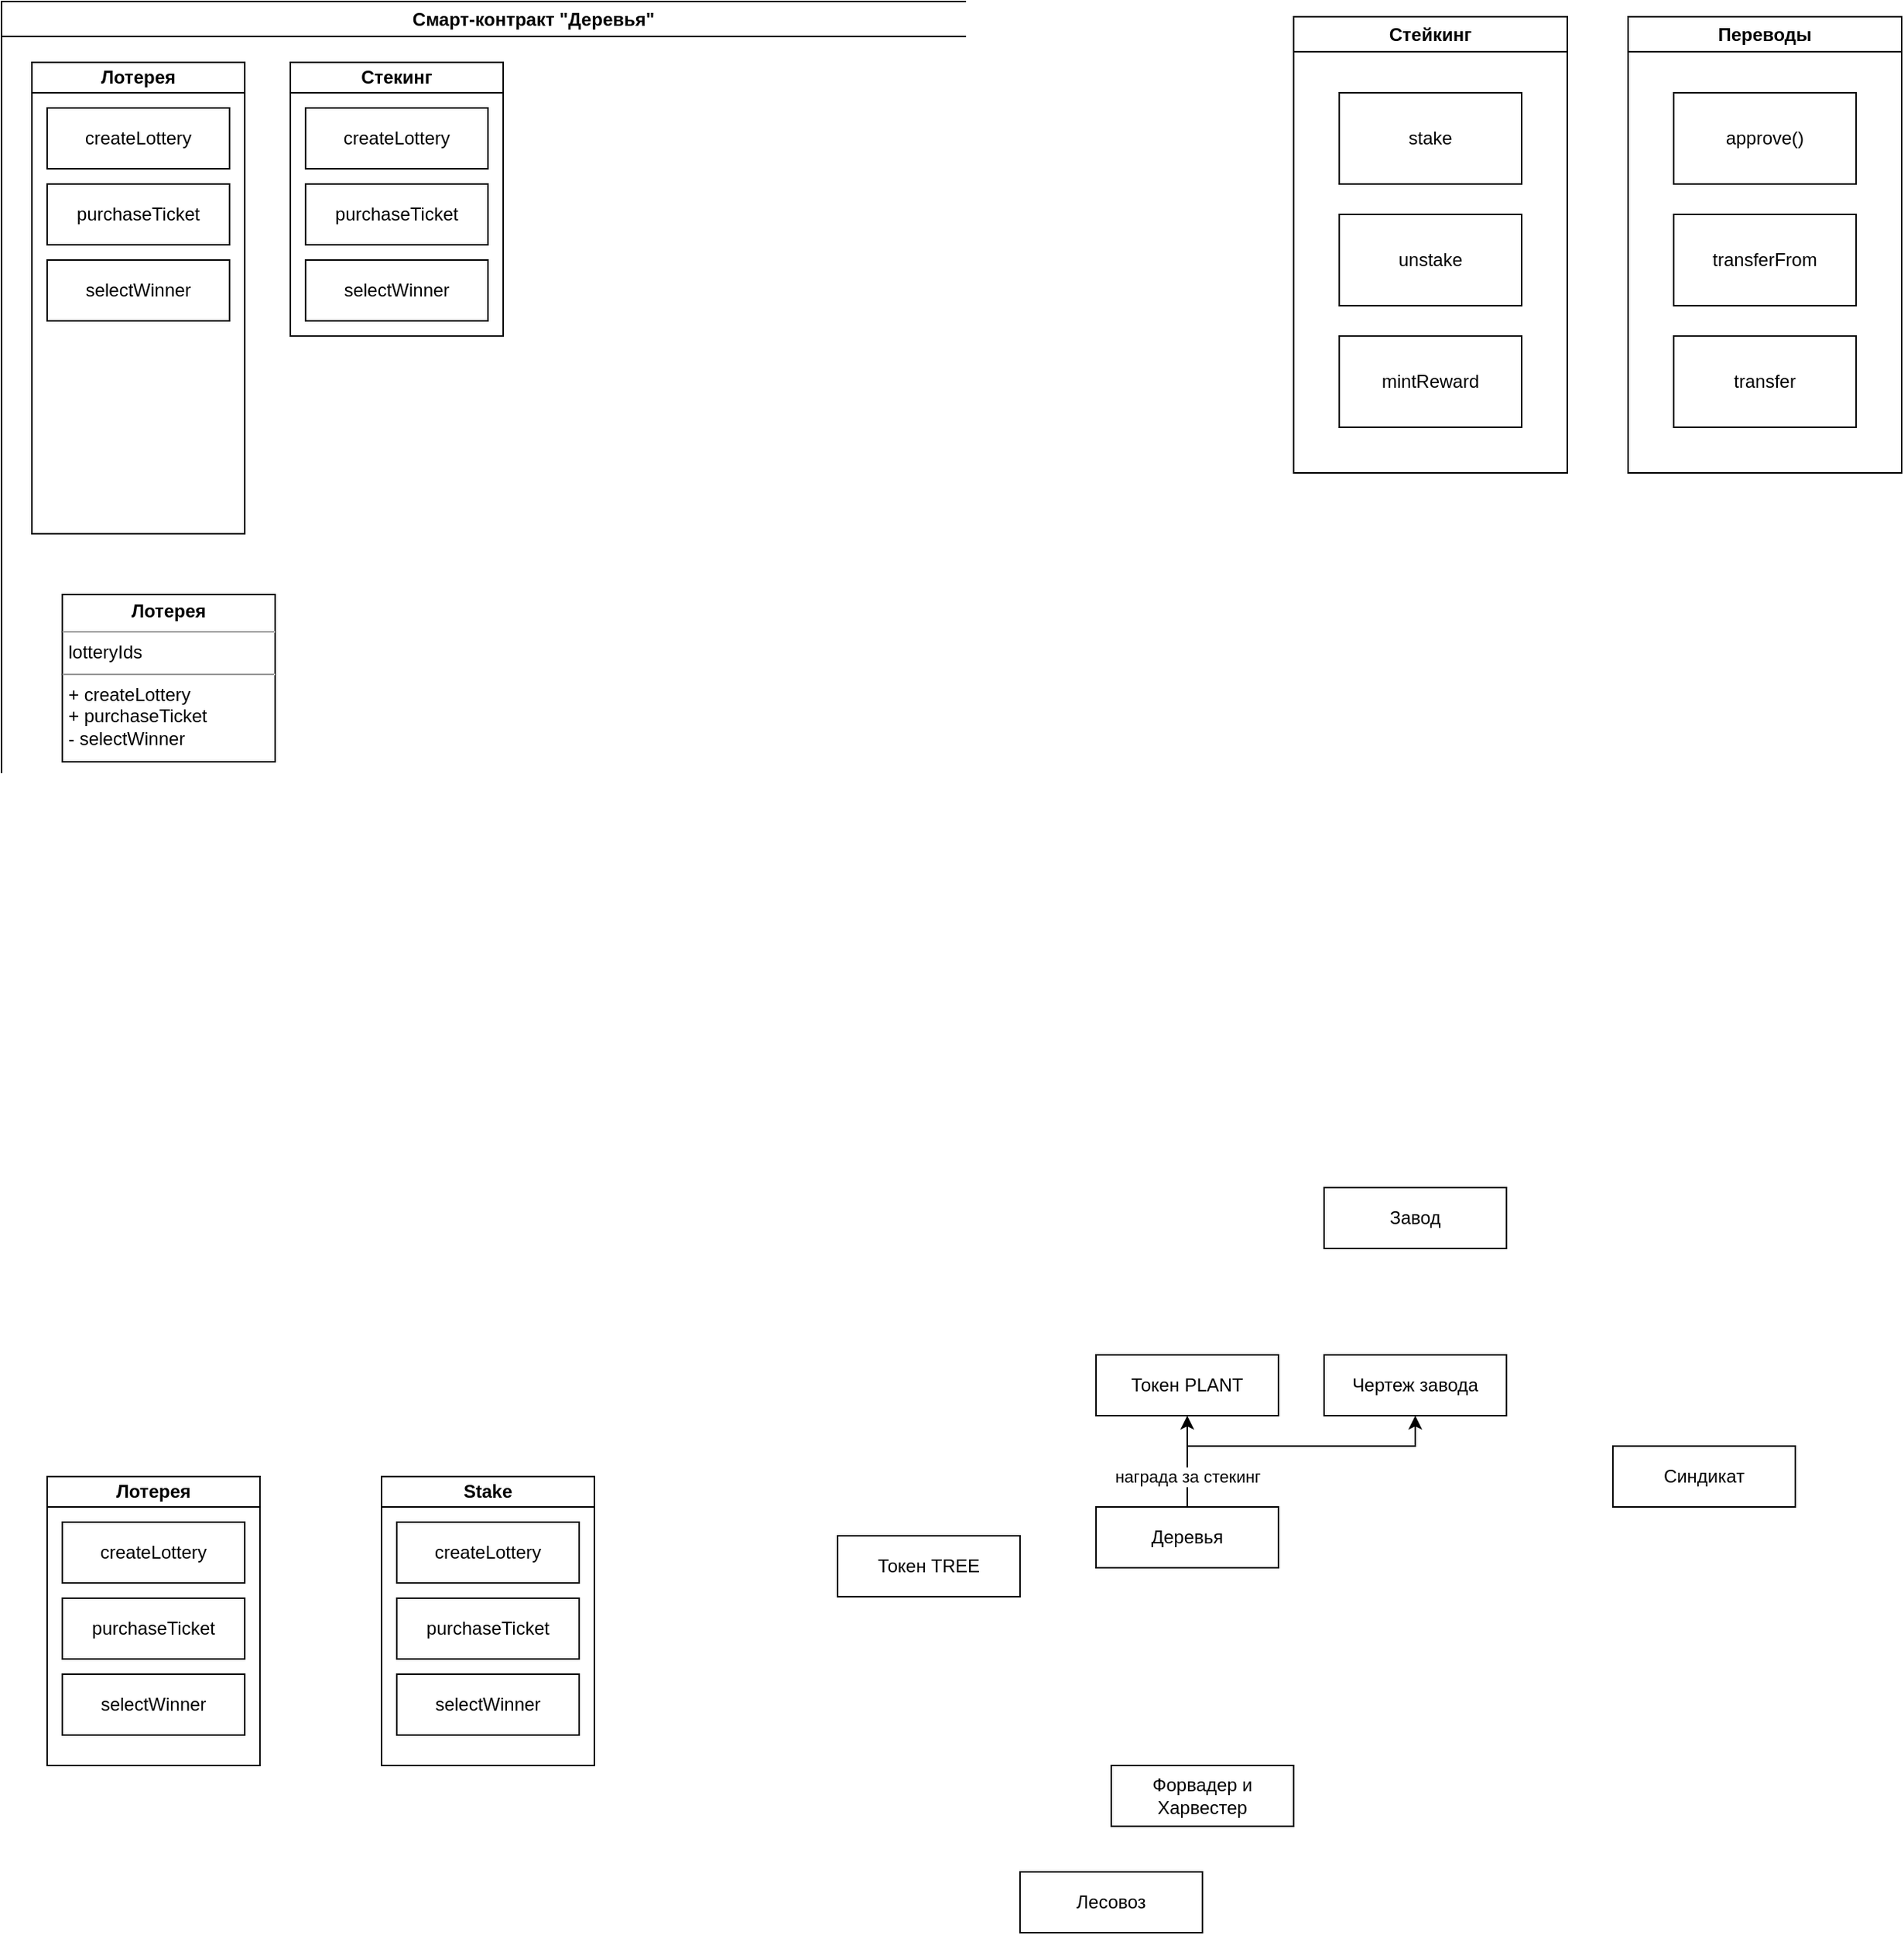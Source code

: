 <mxfile version="20.8.23" type="github">
  <diagram name="Страница 1" id="BOJsoSEfQLmtbxHjsDLz">
    <mxGraphModel dx="869" dy="456" grid="1" gridSize="10" guides="1" tooltips="1" connect="1" arrows="1" fold="1" page="1" pageScale="1" pageWidth="1169" pageHeight="827" math="0" shadow="0">
      <root>
        <mxCell id="0" />
        <mxCell id="1" parent="0" />
        <mxCell id="nKu6EM1XER9Ci5rSMsAZ-1" value="Смарт-контракт &quot;Деревья&quot;" style="swimlane;whiteSpace=wrap;html=1;" vertex="1" parent="1">
          <mxGeometry x="210" y="200" width="700" height="730" as="geometry" />
        </mxCell>
        <mxCell id="nKu6EM1XER9Ci5rSMsAZ-3" value="Лотерея" style="swimlane;whiteSpace=wrap;html=1;startSize=20;" vertex="1" parent="nKu6EM1XER9Ci5rSMsAZ-1">
          <mxGeometry x="20" y="40" width="140" height="310" as="geometry" />
        </mxCell>
        <mxCell id="nKu6EM1XER9Ci5rSMsAZ-4" value="createLottery" style="rounded=0;whiteSpace=wrap;html=1;" vertex="1" parent="nKu6EM1XER9Ci5rSMsAZ-3">
          <mxGeometry x="10" y="30" width="120" height="40" as="geometry" />
        </mxCell>
        <mxCell id="nKu6EM1XER9Ci5rSMsAZ-5" value="purchaseTicket" style="rounded=0;whiteSpace=wrap;html=1;" vertex="1" parent="nKu6EM1XER9Ci5rSMsAZ-3">
          <mxGeometry x="10" y="80" width="120" height="40" as="geometry" />
        </mxCell>
        <mxCell id="nKu6EM1XER9Ci5rSMsAZ-6" value="selectWinner" style="rounded=0;whiteSpace=wrap;html=1;" vertex="1" parent="nKu6EM1XER9Ci5rSMsAZ-3">
          <mxGeometry x="10" y="130" width="120" height="40" as="geometry" />
        </mxCell>
        <mxCell id="nKu6EM1XER9Ci5rSMsAZ-15" value="Стекинг" style="swimlane;whiteSpace=wrap;html=1;startSize=20;" vertex="1" parent="nKu6EM1XER9Ci5rSMsAZ-1">
          <mxGeometry x="190" y="40" width="140" height="180" as="geometry" />
        </mxCell>
        <mxCell id="nKu6EM1XER9Ci5rSMsAZ-16" value="createLottery" style="rounded=0;whiteSpace=wrap;html=1;" vertex="1" parent="nKu6EM1XER9Ci5rSMsAZ-15">
          <mxGeometry x="10" y="30" width="120" height="40" as="geometry" />
        </mxCell>
        <mxCell id="nKu6EM1XER9Ci5rSMsAZ-17" value="purchaseTicket" style="rounded=0;whiteSpace=wrap;html=1;" vertex="1" parent="nKu6EM1XER9Ci5rSMsAZ-15">
          <mxGeometry x="10" y="80" width="120" height="40" as="geometry" />
        </mxCell>
        <mxCell id="nKu6EM1XER9Ci5rSMsAZ-18" value="selectWinner" style="rounded=0;whiteSpace=wrap;html=1;" vertex="1" parent="nKu6EM1XER9Ci5rSMsAZ-15">
          <mxGeometry x="10" y="130" width="120" height="40" as="geometry" />
        </mxCell>
        <mxCell id="nKu6EM1XER9Ci5rSMsAZ-38" value="&lt;p style=&quot;margin:0px;margin-top:4px;text-align:center;&quot;&gt;&lt;b&gt;Лотерея&lt;/b&gt;&lt;/p&gt;&lt;hr size=&quot;1&quot;&gt;&lt;p style=&quot;margin:0px;margin-left:4px;&quot;&gt;lotteryIds&lt;/p&gt;&lt;hr size=&quot;1&quot;&gt;&lt;p style=&quot;margin:0px;margin-left:4px;&quot;&gt;+ createLottery&lt;/p&gt;&lt;p style=&quot;margin:0px;margin-left:4px;&quot;&gt;+ purchaseTicket&lt;br&gt;&lt;/p&gt;&lt;p style=&quot;margin:0px;margin-left:4px;&quot;&gt;- selectWinner&lt;br&gt;&lt;/p&gt;" style="verticalAlign=top;align=left;overflow=fill;fontSize=12;fontFamily=Helvetica;html=1;" vertex="1" parent="nKu6EM1XER9Ci5rSMsAZ-1">
          <mxGeometry x="40" y="390" width="140" height="110" as="geometry" />
        </mxCell>
        <mxCell id="nKu6EM1XER9Ci5rSMsAZ-7" value="Стейкинг" style="swimlane;whiteSpace=wrap;html=1;" vertex="1" parent="1">
          <mxGeometry x="1060" y="210" width="180" height="300" as="geometry" />
        </mxCell>
        <mxCell id="nKu6EM1XER9Ci5rSMsAZ-8" value="stake" style="rounded=0;whiteSpace=wrap;html=1;" vertex="1" parent="nKu6EM1XER9Ci5rSMsAZ-7">
          <mxGeometry x="30" y="50" width="120" height="60" as="geometry" />
        </mxCell>
        <mxCell id="nKu6EM1XER9Ci5rSMsAZ-9" value="unstake" style="rounded=0;whiteSpace=wrap;html=1;" vertex="1" parent="nKu6EM1XER9Ci5rSMsAZ-7">
          <mxGeometry x="30" y="130" width="120" height="60" as="geometry" />
        </mxCell>
        <mxCell id="nKu6EM1XER9Ci5rSMsAZ-10" value="mintReward" style="rounded=0;whiteSpace=wrap;html=1;" vertex="1" parent="nKu6EM1XER9Ci5rSMsAZ-7">
          <mxGeometry x="30" y="210" width="120" height="60" as="geometry" />
        </mxCell>
        <mxCell id="nKu6EM1XER9Ci5rSMsAZ-11" value="Переводы" style="swimlane;whiteSpace=wrap;html=1;" vertex="1" parent="1">
          <mxGeometry x="1280" y="210" width="180" height="300" as="geometry" />
        </mxCell>
        <mxCell id="nKu6EM1XER9Ci5rSMsAZ-12" value="approve()" style="rounded=0;whiteSpace=wrap;html=1;" vertex="1" parent="nKu6EM1XER9Ci5rSMsAZ-11">
          <mxGeometry x="30" y="50" width="120" height="60" as="geometry" />
        </mxCell>
        <mxCell id="nKu6EM1XER9Ci5rSMsAZ-13" value="transferFrom" style="rounded=0;whiteSpace=wrap;html=1;" vertex="1" parent="nKu6EM1XER9Ci5rSMsAZ-11">
          <mxGeometry x="30" y="130" width="120" height="60" as="geometry" />
        </mxCell>
        <mxCell id="nKu6EM1XER9Ci5rSMsAZ-14" value="transfer" style="rounded=0;whiteSpace=wrap;html=1;" vertex="1" parent="nKu6EM1XER9Ci5rSMsAZ-11">
          <mxGeometry x="30" y="210" width="120" height="60" as="geometry" />
        </mxCell>
        <mxCell id="nKu6EM1XER9Ci5rSMsAZ-56" style="edgeStyle=orthogonalEdgeStyle;rounded=0;orthogonalLoop=1;jettySize=auto;html=1;exitX=0.5;exitY=0;exitDx=0;exitDy=0;" edge="1" parent="1" source="nKu6EM1XER9Ci5rSMsAZ-39" target="nKu6EM1XER9Ci5rSMsAZ-54">
          <mxGeometry relative="1" as="geometry">
            <Array as="points">
              <mxPoint x="990" y="1150" />
              <mxPoint x="1140" y="1150" />
            </Array>
          </mxGeometry>
        </mxCell>
        <mxCell id="nKu6EM1XER9Ci5rSMsAZ-58" style="edgeStyle=orthogonalEdgeStyle;rounded=0;orthogonalLoop=1;jettySize=auto;html=1;" edge="1" parent="1" source="nKu6EM1XER9Ci5rSMsAZ-39" target="nKu6EM1XER9Ci5rSMsAZ-49">
          <mxGeometry relative="1" as="geometry" />
        </mxCell>
        <mxCell id="nKu6EM1XER9Ci5rSMsAZ-60" value="награда за стекинг" style="edgeLabel;html=1;align=center;verticalAlign=middle;resizable=0;points=[];" vertex="1" connectable="0" parent="nKu6EM1XER9Ci5rSMsAZ-58">
          <mxGeometry x="-0.15" relative="1" as="geometry">
            <mxPoint y="5" as="offset" />
          </mxGeometry>
        </mxCell>
        <mxCell id="nKu6EM1XER9Ci5rSMsAZ-39" value="Деревья" style="rounded=0;whiteSpace=wrap;html=1;" vertex="1" parent="1">
          <mxGeometry x="930" y="1190" width="120" height="40" as="geometry" />
        </mxCell>
        <mxCell id="nKu6EM1XER9Ci5rSMsAZ-40" value="Лотерея" style="swimlane;whiteSpace=wrap;html=1;startSize=20;" vertex="1" parent="1">
          <mxGeometry x="240" y="1170" width="140" height="190" as="geometry" />
        </mxCell>
        <mxCell id="nKu6EM1XER9Ci5rSMsAZ-41" value="createLottery" style="rounded=0;whiteSpace=wrap;html=1;" vertex="1" parent="nKu6EM1XER9Ci5rSMsAZ-40">
          <mxGeometry x="10" y="30" width="120" height="40" as="geometry" />
        </mxCell>
        <mxCell id="nKu6EM1XER9Ci5rSMsAZ-42" value="purchaseTicket" style="rounded=0;whiteSpace=wrap;html=1;" vertex="1" parent="nKu6EM1XER9Ci5rSMsAZ-40">
          <mxGeometry x="10" y="80" width="120" height="40" as="geometry" />
        </mxCell>
        <mxCell id="nKu6EM1XER9Ci5rSMsAZ-43" value="selectWinner" style="rounded=0;whiteSpace=wrap;html=1;" vertex="1" parent="nKu6EM1XER9Ci5rSMsAZ-40">
          <mxGeometry x="10" y="130" width="120" height="40" as="geometry" />
        </mxCell>
        <mxCell id="nKu6EM1XER9Ci5rSMsAZ-44" value="Stake" style="swimlane;whiteSpace=wrap;html=1;startSize=20;" vertex="1" parent="1">
          <mxGeometry x="460" y="1170" width="140" height="190" as="geometry" />
        </mxCell>
        <mxCell id="nKu6EM1XER9Ci5rSMsAZ-45" value="createLottery" style="rounded=0;whiteSpace=wrap;html=1;" vertex="1" parent="nKu6EM1XER9Ci5rSMsAZ-44">
          <mxGeometry x="10" y="30" width="120" height="40" as="geometry" />
        </mxCell>
        <mxCell id="nKu6EM1XER9Ci5rSMsAZ-46" value="purchaseTicket" style="rounded=0;whiteSpace=wrap;html=1;" vertex="1" parent="nKu6EM1XER9Ci5rSMsAZ-44">
          <mxGeometry x="10" y="80" width="120" height="40" as="geometry" />
        </mxCell>
        <mxCell id="nKu6EM1XER9Ci5rSMsAZ-47" value="selectWinner" style="rounded=0;whiteSpace=wrap;html=1;" vertex="1" parent="nKu6EM1XER9Ci5rSMsAZ-44">
          <mxGeometry x="10" y="130" width="120" height="40" as="geometry" />
        </mxCell>
        <mxCell id="nKu6EM1XER9Ci5rSMsAZ-49" value="Токен PLANT" style="rounded=0;whiteSpace=wrap;html=1;" vertex="1" parent="1">
          <mxGeometry x="930" y="1090" width="120" height="40" as="geometry" />
        </mxCell>
        <mxCell id="nKu6EM1XER9Ci5rSMsAZ-50" value="Токен TREE" style="rounded=0;whiteSpace=wrap;html=1;" vertex="1" parent="1">
          <mxGeometry x="760" y="1209" width="120" height="40" as="geometry" />
        </mxCell>
        <mxCell id="nKu6EM1XER9Ci5rSMsAZ-51" value="Форвадер и Харвестер" style="rounded=0;whiteSpace=wrap;html=1;" vertex="1" parent="1">
          <mxGeometry x="940" y="1360" width="120" height="40" as="geometry" />
        </mxCell>
        <mxCell id="nKu6EM1XER9Ci5rSMsAZ-52" value="Лесовоз" style="rounded=0;whiteSpace=wrap;html=1;" vertex="1" parent="1">
          <mxGeometry x="880" y="1430" width="120" height="40" as="geometry" />
        </mxCell>
        <mxCell id="nKu6EM1XER9Ci5rSMsAZ-53" value="Завод" style="rounded=0;whiteSpace=wrap;html=1;" vertex="1" parent="1">
          <mxGeometry x="1080" y="980" width="120" height="40" as="geometry" />
        </mxCell>
        <mxCell id="nKu6EM1XER9Ci5rSMsAZ-54" value="Чертеж завода" style="rounded=0;whiteSpace=wrap;html=1;" vertex="1" parent="1">
          <mxGeometry x="1080" y="1090" width="120" height="40" as="geometry" />
        </mxCell>
        <mxCell id="nKu6EM1XER9Ci5rSMsAZ-55" value="Синдикат" style="rounded=0;whiteSpace=wrap;html=1;" vertex="1" parent="1">
          <mxGeometry x="1270" y="1150" width="120" height="40" as="geometry" />
        </mxCell>
      </root>
    </mxGraphModel>
  </diagram>
</mxfile>
